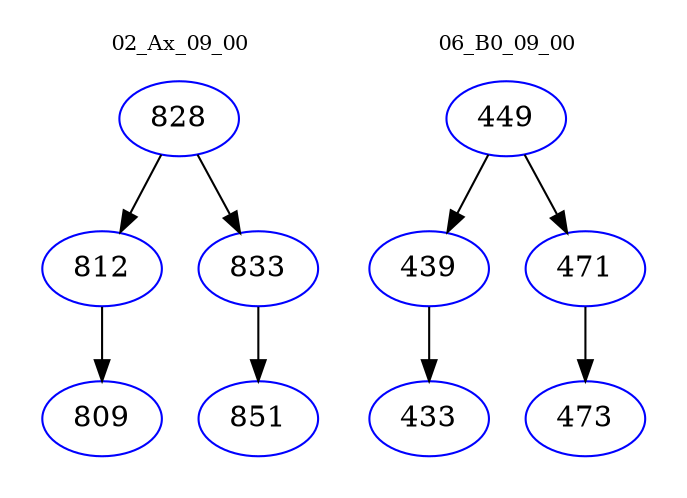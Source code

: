 digraph{
subgraph cluster_0 {
color = white
label = "02_Ax_09_00";
fontsize=10;
T0_828 [label="828", color="blue"]
T0_828 -> T0_812 [color="black"]
T0_812 [label="812", color="blue"]
T0_812 -> T0_809 [color="black"]
T0_809 [label="809", color="blue"]
T0_828 -> T0_833 [color="black"]
T0_833 [label="833", color="blue"]
T0_833 -> T0_851 [color="black"]
T0_851 [label="851", color="blue"]
}
subgraph cluster_1 {
color = white
label = "06_B0_09_00";
fontsize=10;
T1_449 [label="449", color="blue"]
T1_449 -> T1_439 [color="black"]
T1_439 [label="439", color="blue"]
T1_439 -> T1_433 [color="black"]
T1_433 [label="433", color="blue"]
T1_449 -> T1_471 [color="black"]
T1_471 [label="471", color="blue"]
T1_471 -> T1_473 [color="black"]
T1_473 [label="473", color="blue"]
}
}
